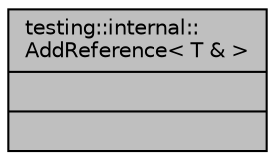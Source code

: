 digraph "testing::internal::AddReference&lt; T &amp; &gt;"
{
 // LATEX_PDF_SIZE
  edge [fontname="Helvetica",fontsize="10",labelfontname="Helvetica",labelfontsize="10"];
  node [fontname="Helvetica",fontsize="10",shape=record];
  Node1 [label="{testing::internal::\lAddReference\< T & \>\n||}",height=0.2,width=0.4,color="black", fillcolor="grey75", style="filled", fontcolor="black",tooltip=" "];
}
